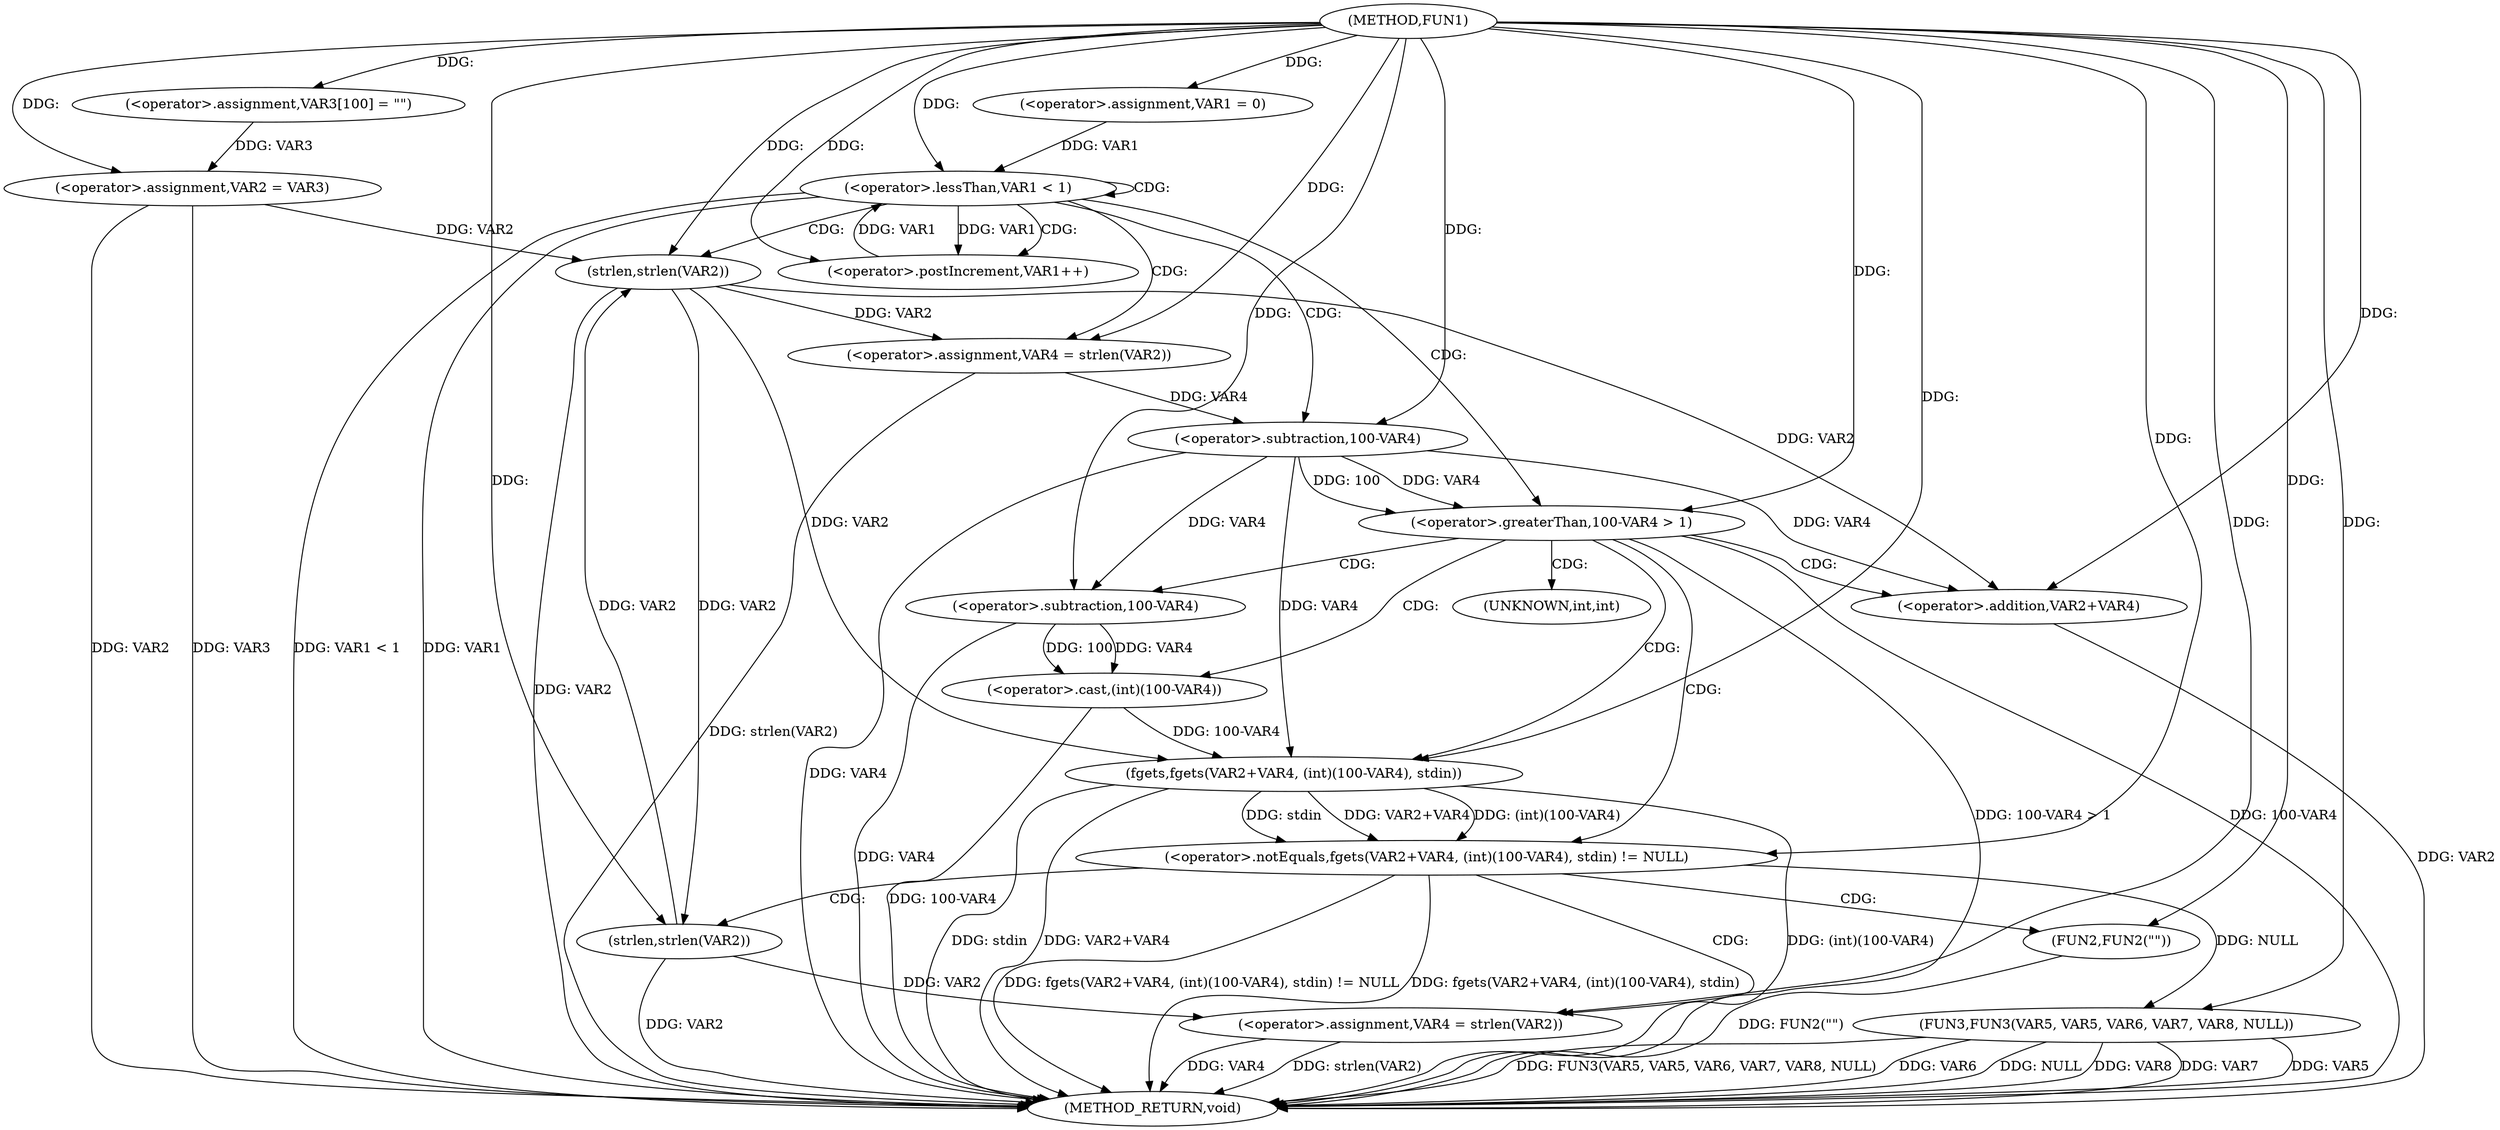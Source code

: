 digraph FUN1 {  
"1000100" [label = "(METHOD,FUN1)" ]
"1000164" [label = "(METHOD_RETURN,void)" ]
"1000105" [label = "(<operator>.assignment,VAR3[100] = \"\")" ]
"1000108" [label = "(<operator>.assignment,VAR2 = VAR3)" ]
"1000112" [label = "(<operator>.assignment,VAR1 = 0)" ]
"1000115" [label = "(<operator>.lessThan,VAR1 < 1)" ]
"1000118" [label = "(<operator>.postIncrement,VAR1++)" ]
"1000123" [label = "(<operator>.assignment,VAR4 = strlen(VAR2))" ]
"1000125" [label = "(strlen,strlen(VAR2))" ]
"1000128" [label = "(<operator>.greaterThan,100-VAR4 > 1)" ]
"1000129" [label = "(<operator>.subtraction,100-VAR4)" ]
"1000135" [label = "(<operator>.notEquals,fgets(VAR2+VAR4, (int)(100-VAR4), stdin) != NULL)" ]
"1000136" [label = "(fgets,fgets(VAR2+VAR4, (int)(100-VAR4), stdin))" ]
"1000137" [label = "(<operator>.addition,VAR2+VAR4)" ]
"1000140" [label = "(<operator>.cast,(int)(100-VAR4))" ]
"1000142" [label = "(<operator>.subtraction,100-VAR4)" ]
"1000148" [label = "(<operator>.assignment,VAR4 = strlen(VAR2))" ]
"1000150" [label = "(strlen,strlen(VAR2))" ]
"1000155" [label = "(FUN2,FUN2(\"\"))" ]
"1000157" [label = "(FUN3,FUN3(VAR5, VAR5, VAR6, VAR7, VAR8, NULL))" ]
"1000141" [label = "(UNKNOWN,int,int)" ]
  "1000157" -> "1000164"  [ label = "DDG: VAR5"] 
  "1000125" -> "1000164"  [ label = "DDG: VAR2"] 
  "1000140" -> "1000164"  [ label = "DDG: 100-VAR4"] 
  "1000123" -> "1000164"  [ label = "DDG: strlen(VAR2)"] 
  "1000150" -> "1000164"  [ label = "DDG: VAR2"] 
  "1000157" -> "1000164"  [ label = "DDG: FUN3(VAR5, VAR5, VAR6, VAR7, VAR8, NULL)"] 
  "1000157" -> "1000164"  [ label = "DDG: VAR6"] 
  "1000136" -> "1000164"  [ label = "DDG: (int)(100-VAR4)"] 
  "1000115" -> "1000164"  [ label = "DDG: VAR1 < 1"] 
  "1000148" -> "1000164"  [ label = "DDG: strlen(VAR2)"] 
  "1000129" -> "1000164"  [ label = "DDG: VAR4"] 
  "1000128" -> "1000164"  [ label = "DDG: 100-VAR4"] 
  "1000155" -> "1000164"  [ label = "DDG: FUN2(\"\")"] 
  "1000142" -> "1000164"  [ label = "DDG: VAR4"] 
  "1000148" -> "1000164"  [ label = "DDG: VAR4"] 
  "1000135" -> "1000164"  [ label = "DDG: fgets(VAR2+VAR4, (int)(100-VAR4), stdin) != NULL"] 
  "1000108" -> "1000164"  [ label = "DDG: VAR3"] 
  "1000135" -> "1000164"  [ label = "DDG: fgets(VAR2+VAR4, (int)(100-VAR4), stdin)"] 
  "1000136" -> "1000164"  [ label = "DDG: stdin"] 
  "1000128" -> "1000164"  [ label = "DDG: 100-VAR4 > 1"] 
  "1000137" -> "1000164"  [ label = "DDG: VAR2"] 
  "1000157" -> "1000164"  [ label = "DDG: NULL"] 
  "1000157" -> "1000164"  [ label = "DDG: VAR8"] 
  "1000157" -> "1000164"  [ label = "DDG: VAR7"] 
  "1000115" -> "1000164"  [ label = "DDG: VAR1"] 
  "1000136" -> "1000164"  [ label = "DDG: VAR2+VAR4"] 
  "1000108" -> "1000164"  [ label = "DDG: VAR2"] 
  "1000100" -> "1000105"  [ label = "DDG: "] 
  "1000105" -> "1000108"  [ label = "DDG: VAR3"] 
  "1000100" -> "1000108"  [ label = "DDG: "] 
  "1000100" -> "1000112"  [ label = "DDG: "] 
  "1000112" -> "1000115"  [ label = "DDG: VAR1"] 
  "1000118" -> "1000115"  [ label = "DDG: VAR1"] 
  "1000100" -> "1000115"  [ label = "DDG: "] 
  "1000115" -> "1000118"  [ label = "DDG: VAR1"] 
  "1000100" -> "1000118"  [ label = "DDG: "] 
  "1000125" -> "1000123"  [ label = "DDG: VAR2"] 
  "1000100" -> "1000123"  [ label = "DDG: "] 
  "1000150" -> "1000125"  [ label = "DDG: VAR2"] 
  "1000108" -> "1000125"  [ label = "DDG: VAR2"] 
  "1000100" -> "1000125"  [ label = "DDG: "] 
  "1000129" -> "1000128"  [ label = "DDG: 100"] 
  "1000129" -> "1000128"  [ label = "DDG: VAR4"] 
  "1000100" -> "1000129"  [ label = "DDG: "] 
  "1000123" -> "1000129"  [ label = "DDG: VAR4"] 
  "1000100" -> "1000128"  [ label = "DDG: "] 
  "1000136" -> "1000135"  [ label = "DDG: VAR2+VAR4"] 
  "1000136" -> "1000135"  [ label = "DDG: (int)(100-VAR4)"] 
  "1000136" -> "1000135"  [ label = "DDG: stdin"] 
  "1000125" -> "1000136"  [ label = "DDG: VAR2"] 
  "1000100" -> "1000136"  [ label = "DDG: "] 
  "1000129" -> "1000136"  [ label = "DDG: VAR4"] 
  "1000125" -> "1000137"  [ label = "DDG: VAR2"] 
  "1000100" -> "1000137"  [ label = "DDG: "] 
  "1000129" -> "1000137"  [ label = "DDG: VAR4"] 
  "1000140" -> "1000136"  [ label = "DDG: 100-VAR4"] 
  "1000142" -> "1000140"  [ label = "DDG: 100"] 
  "1000142" -> "1000140"  [ label = "DDG: VAR4"] 
  "1000100" -> "1000142"  [ label = "DDG: "] 
  "1000129" -> "1000142"  [ label = "DDG: VAR4"] 
  "1000100" -> "1000135"  [ label = "DDG: "] 
  "1000150" -> "1000148"  [ label = "DDG: VAR2"] 
  "1000100" -> "1000148"  [ label = "DDG: "] 
  "1000100" -> "1000150"  [ label = "DDG: "] 
  "1000125" -> "1000150"  [ label = "DDG: VAR2"] 
  "1000100" -> "1000155"  [ label = "DDG: "] 
  "1000100" -> "1000157"  [ label = "DDG: "] 
  "1000135" -> "1000157"  [ label = "DDG: NULL"] 
  "1000115" -> "1000125"  [ label = "CDG: "] 
  "1000115" -> "1000128"  [ label = "CDG: "] 
  "1000115" -> "1000129"  [ label = "CDG: "] 
  "1000115" -> "1000123"  [ label = "CDG: "] 
  "1000115" -> "1000115"  [ label = "CDG: "] 
  "1000115" -> "1000118"  [ label = "CDG: "] 
  "1000128" -> "1000142"  [ label = "CDG: "] 
  "1000128" -> "1000137"  [ label = "CDG: "] 
  "1000128" -> "1000141"  [ label = "CDG: "] 
  "1000128" -> "1000135"  [ label = "CDG: "] 
  "1000128" -> "1000136"  [ label = "CDG: "] 
  "1000128" -> "1000140"  [ label = "CDG: "] 
  "1000135" -> "1000155"  [ label = "CDG: "] 
  "1000135" -> "1000150"  [ label = "CDG: "] 
  "1000135" -> "1000148"  [ label = "CDG: "] 
}
